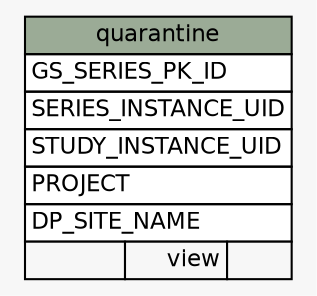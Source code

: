 // dot 2.16.1 on Linux 2.6.25.6-27.fc8
digraph "quarantine" {
  graph [
    rankdir="RL"
    bgcolor="#f7f7f7"
  ];
  node [
    fontname="Helvetica"
    fontsize="11"
    shape="plaintext"
  ];
  edge [
    arrowsize="0.8"
  ];
  "quarantine" [
    label=<
    <TABLE BORDER="0" CELLBORDER="1" CELLSPACING="0" BGCOLOR="#ffffff">
      <TR><TD PORT="quarantine.heading" COLSPAN="3" BGCOLOR="#9bab96" ALIGN="CENTER">quarantine</TD></TR>
      <TR><TD PORT="GS_SERIES_PK_ID" COLSPAN="3" ALIGN="LEFT">GS_SERIES_PK_ID</TD></TR>
      <TR><TD PORT="SERIES_INSTANCE_UID" COLSPAN="3" ALIGN="LEFT">SERIES_INSTANCE_UID</TD></TR>
      <TR><TD PORT="STUDY_INSTANCE_UID" COLSPAN="3" ALIGN="LEFT">STUDY_INSTANCE_UID</TD></TR>
      <TR><TD PORT="PROJECT" COLSPAN="3" ALIGN="LEFT">PROJECT</TD></TR>
      <TR><TD PORT="DP_SITE_NAME" COLSPAN="3" ALIGN="LEFT">DP_SITE_NAME</TD></TR>
      <TR><TD ALIGN="LEFT" BGCOLOR="#f7f7f7">  </TD><TD ALIGN="RIGHT" BGCOLOR="#f7f7f7">view</TD><TD ALIGN="RIGHT" BGCOLOR="#f7f7f7">  </TD></TR>
    </TABLE>>
    URL="tables/quarantine.html#"
    tooltip="quarantine"
  ];
}
